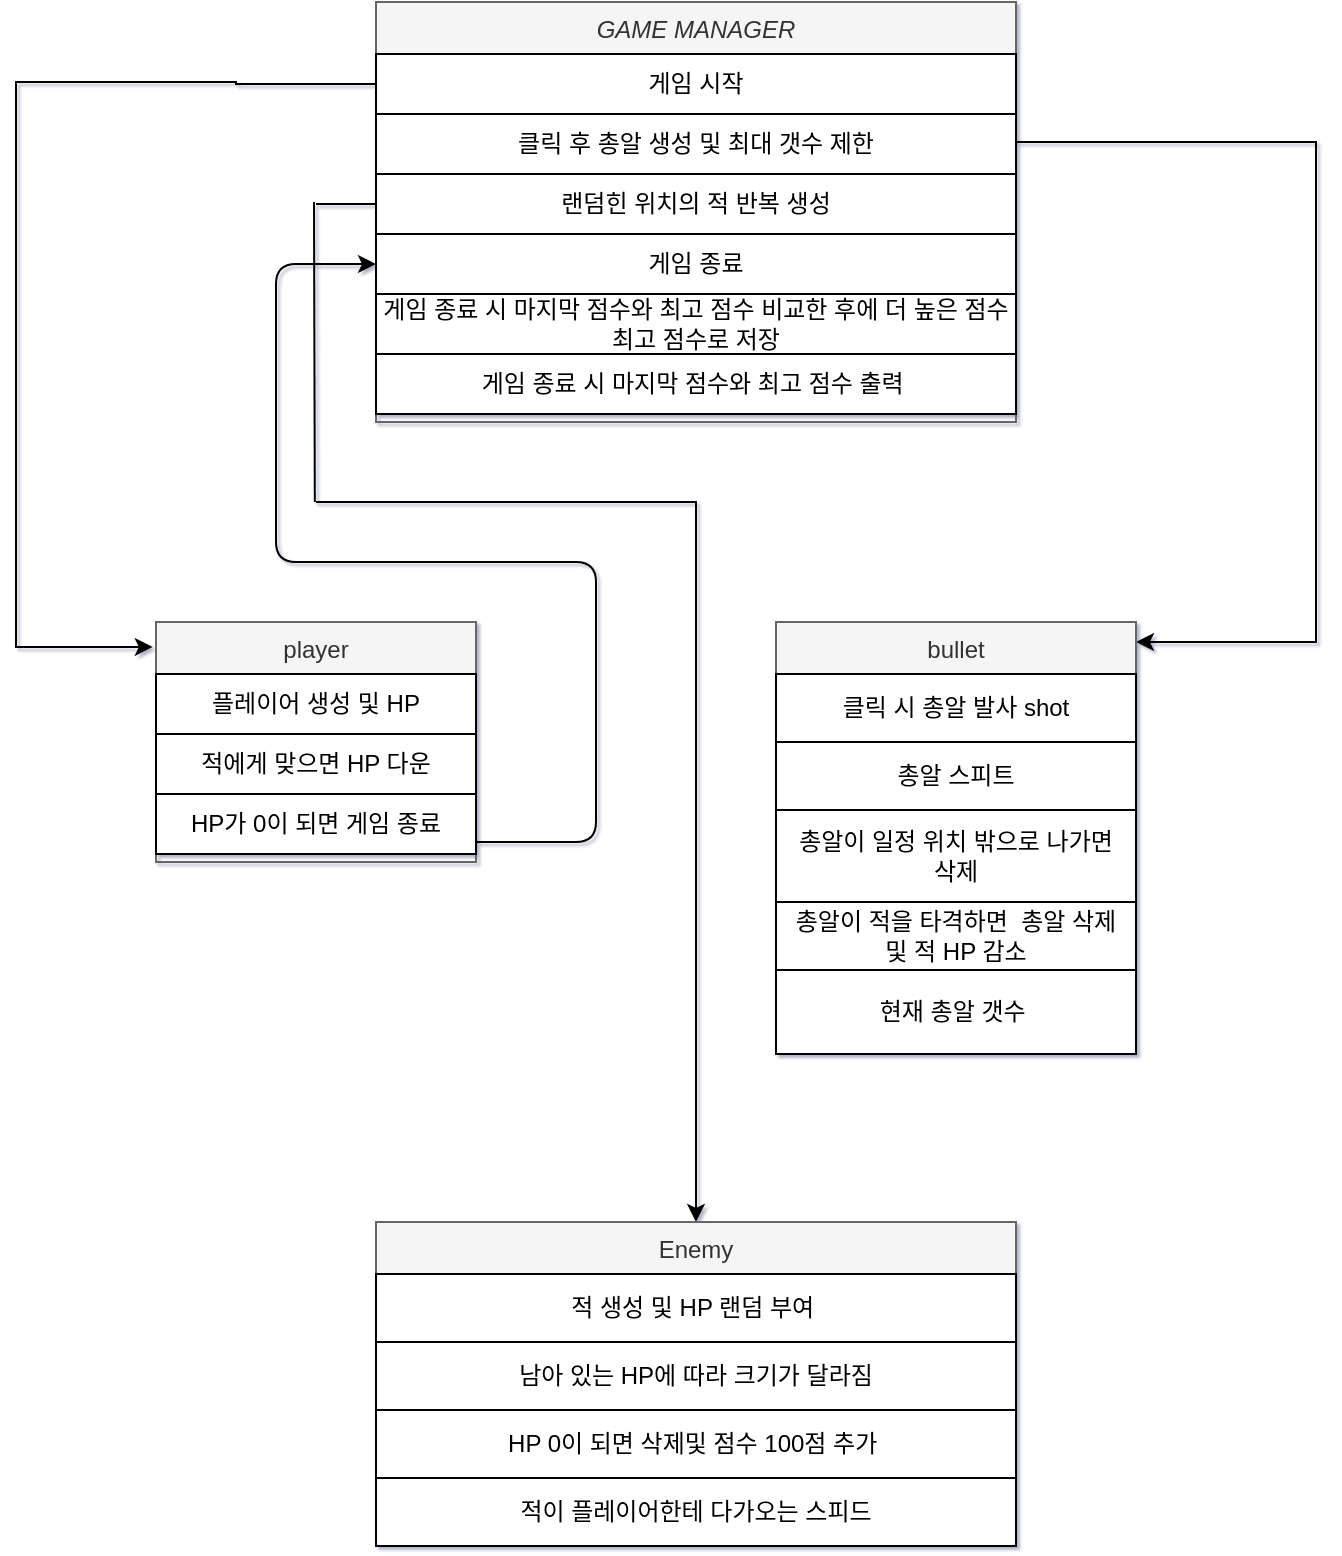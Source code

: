 <mxfile version="13.9.9" type="device"><diagram id="C5RBs43oDa-KdzZeNtuy" name="Page-1"><mxGraphModel dx="1086" dy="806" grid="1" gridSize="10" guides="1" tooltips="1" connect="1" arrows="1" fold="1" page="1" pageScale="1" pageWidth="827" pageHeight="1169" background="none" math="0" shadow="1"><root><mxCell id="WIyWlLk6GJQsqaUBKTNV-0"/><mxCell id="WIyWlLk6GJQsqaUBKTNV-1" parent="WIyWlLk6GJQsqaUBKTNV-0"/><mxCell id="xrH32smRr7bvcVvDlyT8-16" style="edgeStyle=orthogonalEdgeStyle;rounded=0;orthogonalLoop=1;jettySize=auto;html=1;exitX=0;exitY=0.5;exitDx=0;exitDy=0;entryX=-0.01;entryY=0.104;entryDx=0;entryDy=0;entryPerimeter=0;" parent="WIyWlLk6GJQsqaUBKTNV-1" source="xrH32smRr7bvcVvDlyT8-33" target="zkfFHV4jXpPFQw0GAbJ--6" edge="1"><mxGeometry relative="1" as="geometry"><mxPoint x="130" y="363" as="targetPoint"/><Array as="points"><mxPoint x="170" y="51"/><mxPoint x="60" y="50"/><mxPoint x="60" y="336"/></Array><mxPoint x="170" y="160" as="sourcePoint"/></mxGeometry></mxCell><mxCell id="xrH32smRr7bvcVvDlyT8-36" style="edgeStyle=orthogonalEdgeStyle;rounded=0;orthogonalLoop=1;jettySize=auto;html=1;" parent="WIyWlLk6GJQsqaUBKTNV-1" target="xrH32smRr7bvcVvDlyT8-17" edge="1"><mxGeometry relative="1" as="geometry"><Array as="points"><mxPoint x="400" y="280"/><mxPoint x="400" y="280"/></Array><mxPoint x="210" y="260" as="sourcePoint"/></mxGeometry></mxCell><mxCell id="xrH32smRr7bvcVvDlyT8-37" style="edgeStyle=orthogonalEdgeStyle;rounded=0;orthogonalLoop=1;jettySize=auto;html=1;exitX=1;exitY=0.5;exitDx=0;exitDy=0;" parent="WIyWlLk6GJQsqaUBKTNV-1" source="xrH32smRr7bvcVvDlyT8-33" target="xrH32smRr7bvcVvDlyT8-25" edge="1"><mxGeometry relative="1" as="geometry"><mxPoint x="650" y="378" as="targetPoint"/><Array as="points"><mxPoint x="560" y="80"/><mxPoint x="710" y="80"/><mxPoint x="710" y="330"/></Array></mxGeometry></mxCell><mxCell id="zkfFHV4jXpPFQw0GAbJ--0" value="GAME MANAGER" style="swimlane;fontStyle=2;align=center;verticalAlign=top;childLayout=stackLayout;horizontal=1;startSize=26;horizontalStack=0;resizeParent=1;resizeLast=0;collapsible=1;marginBottom=0;rounded=0;shadow=0;strokeWidth=1;fillColor=#f5f5f5;strokeColor=#666666;fontColor=#333333;" parent="WIyWlLk6GJQsqaUBKTNV-1" vertex="1"><mxGeometry x="240" y="10" width="320" height="210" as="geometry"><mxRectangle x="230" y="140" width="160" height="26" as="alternateBounds"/></mxGeometry></mxCell><mxCell id="xrH32smRr7bvcVvDlyT8-33" value="게임 시작" style="rounded=0;whiteSpace=wrap;html=1;" parent="zkfFHV4jXpPFQw0GAbJ--0" vertex="1"><mxGeometry y="26" width="320" height="30" as="geometry"/></mxCell><mxCell id="4CzHyWaugcOMDvW9Uh7R-5" value="클릭 후 총알 생성 및 최대 갯수 제한" style="rounded=0;whiteSpace=wrap;html=1;" parent="zkfFHV4jXpPFQw0GAbJ--0" vertex="1"><mxGeometry y="56" width="320" height="30" as="geometry"/></mxCell><mxCell id="4CzHyWaugcOMDvW9Uh7R-7" value="랜덤힌 위치의 적 반복 생성" style="rounded=0;whiteSpace=wrap;html=1;" parent="zkfFHV4jXpPFQw0GAbJ--0" vertex="1"><mxGeometry y="86" width="320" height="30" as="geometry"/></mxCell><mxCell id="4CzHyWaugcOMDvW9Uh7R-1" value="게임 종료" style="rounded=0;whiteSpace=wrap;html=1;" parent="zkfFHV4jXpPFQw0GAbJ--0" vertex="1"><mxGeometry y="116" width="320" height="30" as="geometry"/></mxCell><mxCell id="4CzHyWaugcOMDvW9Uh7R-6" value="게임 종료 시 마지막 점수와 최고 점수 비교한 후에 더 높은 점수 최고 점수로 저장" style="rounded=0;whiteSpace=wrap;html=1;" parent="zkfFHV4jXpPFQw0GAbJ--0" vertex="1"><mxGeometry y="146" width="320" height="30" as="geometry"/></mxCell><mxCell id="4CzHyWaugcOMDvW9Uh7R-4" value="게임 종료 시 마지막 점수와 최고 점수 출력&amp;nbsp;" style="rounded=0;whiteSpace=wrap;html=1;" parent="zkfFHV4jXpPFQw0GAbJ--0" vertex="1"><mxGeometry y="176" width="320" height="30" as="geometry"/></mxCell><mxCell id="zkfFHV4jXpPFQw0GAbJ--6" value="player" style="swimlane;fontStyle=0;align=center;verticalAlign=top;childLayout=stackLayout;horizontal=1;startSize=26;horizontalStack=0;resizeParent=1;resizeLast=0;collapsible=1;marginBottom=0;rounded=0;shadow=0;strokeWidth=1;fillColor=#f5f5f5;strokeColor=#666666;fontColor=#333333;" parent="WIyWlLk6GJQsqaUBKTNV-1" vertex="1"><mxGeometry x="130" y="320" width="160" height="120" as="geometry"><mxRectangle x="130" y="380" width="160" height="26" as="alternateBounds"/></mxGeometry></mxCell><mxCell id="xrH32smRr7bvcVvDlyT8-55" value="플레이어 생성 및 HP" style="rounded=0;whiteSpace=wrap;html=1;" parent="zkfFHV4jXpPFQw0GAbJ--6" vertex="1"><mxGeometry y="26" width="160" height="30" as="geometry"/></mxCell><mxCell id="4CzHyWaugcOMDvW9Uh7R-2" value="적에게 맞으면 HP 다운&lt;span style=&quot;color: rgba(0 , 0 , 0 , 0) ; font-family: monospace ; font-size: 0px&quot;&gt;%3CmxGraphModel%3E%3Croot%3E%3CmxCell%20id%3D%220%22%2F%3E%3CmxCell%20id%3D%221%22%20parent%3D%220%22%2F%3E%3CmxCell%20id%3D%222%22%20value%3D%22%EA%B2%8C%EC%9E%84%20%EC%A2%85%EB%A3%8C%20%EC%8B%9C%20%EB%A7%88%EC%A7%80%EB%A7%89%20%EC%A0%90%EC%88%98%EC%99%80%20%EC%B5%9C%EA%B3%A0%20%EC%A0%90%EC%88%98%20%EC%B6%9C%EB%A0%A5%26amp%3Bnbsp%3B%22%20style%3D%22rounded%3D0%3BwhiteSpace%3Dwrap%3Bhtml%3D1%3B%22%20vertex%3D%221%22%20parent%3D%221%22%3E%3CmxGeometry%20x%3D%22240%22%20y%3D%22126%22%20width%3D%22320%22%20height%3D%2230%22%20as%3D%22geometry%22%2F%3E%3C%2FmxCell%3E%3C%2Froot%3E%3C%2FmxGraphModel%3E&lt;/span&gt;" style="rounded=0;whiteSpace=wrap;html=1;" parent="zkfFHV4jXpPFQw0GAbJ--6" vertex="1"><mxGeometry y="56" width="160" height="30" as="geometry"/></mxCell><mxCell id="4CzHyWaugcOMDvW9Uh7R-14" value="HP가 0이 되면 게임 종료" style="rounded=0;whiteSpace=wrap;html=1;" parent="zkfFHV4jXpPFQw0GAbJ--6" vertex="1"><mxGeometry y="86" width="160" height="30" as="geometry"/></mxCell><mxCell id="xrH32smRr7bvcVvDlyT8-17" value="Enemy" style="swimlane;fontStyle=0;align=center;verticalAlign=top;childLayout=stackLayout;horizontal=1;startSize=26;horizontalStack=0;resizeParent=1;resizeLast=0;collapsible=1;marginBottom=0;rounded=0;shadow=0;strokeWidth=1;fillColor=#f5f5f5;strokeColor=#666666;fontColor=#333333;" parent="WIyWlLk6GJQsqaUBKTNV-1" vertex="1"><mxGeometry x="240" y="620" width="320" height="162" as="geometry"><mxRectangle x="130" y="380" width="160" height="26" as="alternateBounds"/></mxGeometry></mxCell><mxCell id="4CzHyWaugcOMDvW9Uh7R-16" value="적 생성 및 HP 랜덤 부여&amp;nbsp;" style="rounded=0;whiteSpace=wrap;html=1;" parent="xrH32smRr7bvcVvDlyT8-17" vertex="1"><mxGeometry y="26" width="320" height="34" as="geometry"/></mxCell><mxCell id="4CzHyWaugcOMDvW9Uh7R-17" value="남아 있는 HP에 따라 크기가 달라짐" style="rounded=0;whiteSpace=wrap;html=1;" parent="xrH32smRr7bvcVvDlyT8-17" vertex="1"><mxGeometry y="60" width="320" height="34" as="geometry"/></mxCell><mxCell id="4CzHyWaugcOMDvW9Uh7R-19" value="HP 0이 되면 삭제및 점수 100점 추가&amp;nbsp;" style="rounded=0;whiteSpace=wrap;html=1;" parent="xrH32smRr7bvcVvDlyT8-17" vertex="1"><mxGeometry y="94" width="320" height="34" as="geometry"/></mxCell><mxCell id="4CzHyWaugcOMDvW9Uh7R-18" value="적이 플레이어한테 다가오는 스피드" style="rounded=0;whiteSpace=wrap;html=1;" parent="xrH32smRr7bvcVvDlyT8-17" vertex="1"><mxGeometry y="128" width="320" height="34" as="geometry"/></mxCell><mxCell id="xrH32smRr7bvcVvDlyT8-25" value="bullet" style="swimlane;fontStyle=0;align=center;verticalAlign=top;childLayout=stackLayout;horizontal=1;startSize=26;horizontalStack=0;resizeParent=1;resizeLast=0;collapsible=1;marginBottom=0;rounded=0;shadow=0;strokeWidth=1;fillColor=#f5f5f5;strokeColor=#666666;fontColor=#333333;" parent="WIyWlLk6GJQsqaUBKTNV-1" vertex="1"><mxGeometry x="440" y="320" width="180" height="216" as="geometry"><mxRectangle x="130" y="380" width="160" height="26" as="alternateBounds"/></mxGeometry></mxCell><mxCell id="xrH32smRr7bvcVvDlyT8-48" value="클릭 시 총알 발사 shot" style="rounded=0;whiteSpace=wrap;html=1;" parent="xrH32smRr7bvcVvDlyT8-25" vertex="1"><mxGeometry y="26" width="180" height="34" as="geometry"/></mxCell><mxCell id="xrH32smRr7bvcVvDlyT8-53" value="총알 스피트" style="rounded=0;whiteSpace=wrap;html=1;" parent="xrH32smRr7bvcVvDlyT8-25" vertex="1"><mxGeometry y="60" width="180" height="34" as="geometry"/></mxCell><mxCell id="xrH32smRr7bvcVvDlyT8-51" value="총알이 일정 위치 밖으로 나가면&lt;br&gt;삭제" style="rounded=0;whiteSpace=wrap;html=1;" parent="xrH32smRr7bvcVvDlyT8-25" vertex="1"><mxGeometry y="94" width="180" height="46" as="geometry"/></mxCell><mxCell id="xrH32smRr7bvcVvDlyT8-50" value="총알이 적을 타격하면&amp;nbsp; 총알 삭제&lt;br&gt;및 적 HP 감소" style="rounded=0;whiteSpace=wrap;html=1;" parent="xrH32smRr7bvcVvDlyT8-25" vertex="1"><mxGeometry y="140" width="180" height="34" as="geometry"/></mxCell><mxCell id="xrH32smRr7bvcVvDlyT8-56" value="현재 총알 갯수&amp;nbsp;" style="rounded=0;whiteSpace=wrap;html=1;" parent="xrH32smRr7bvcVvDlyT8-25" vertex="1"><mxGeometry y="174" width="180" height="42" as="geometry"/></mxCell><mxCell id="4CzHyWaugcOMDvW9Uh7R-11" value="" style="endArrow=none;html=1;" parent="WIyWlLk6GJQsqaUBKTNV-1" edge="1"><mxGeometry width="50" height="50" relative="1" as="geometry"><mxPoint x="209" y="110" as="sourcePoint"/><mxPoint x="209.41" y="260" as="targetPoint"/></mxGeometry></mxCell><mxCell id="4CzHyWaugcOMDvW9Uh7R-12" value="" style="endArrow=none;html=1;exitX=0;exitY=0.5;exitDx=0;exitDy=0;" parent="WIyWlLk6GJQsqaUBKTNV-1" source="4CzHyWaugcOMDvW9Uh7R-7" edge="1"><mxGeometry width="50" height="50" relative="1" as="geometry"><mxPoint x="240" y="400" as="sourcePoint"/><mxPoint x="210" y="111" as="targetPoint"/></mxGeometry></mxCell><mxCell id="4CzHyWaugcOMDvW9Uh7R-15" value="" style="endArrow=classic;html=1;entryX=0;entryY=0.5;entryDx=0;entryDy=0;" parent="WIyWlLk6GJQsqaUBKTNV-1" target="4CzHyWaugcOMDvW9Uh7R-1" edge="1"><mxGeometry width="50" height="50" relative="1" as="geometry"><mxPoint x="290" y="430" as="sourcePoint"/><mxPoint x="230" y="140" as="targetPoint"/><Array as="points"><mxPoint x="350" y="430"/><mxPoint x="350" y="290"/><mxPoint x="190" y="290"/><mxPoint x="190" y="141"/></Array></mxGeometry></mxCell></root></mxGraphModel></diagram></mxfile>